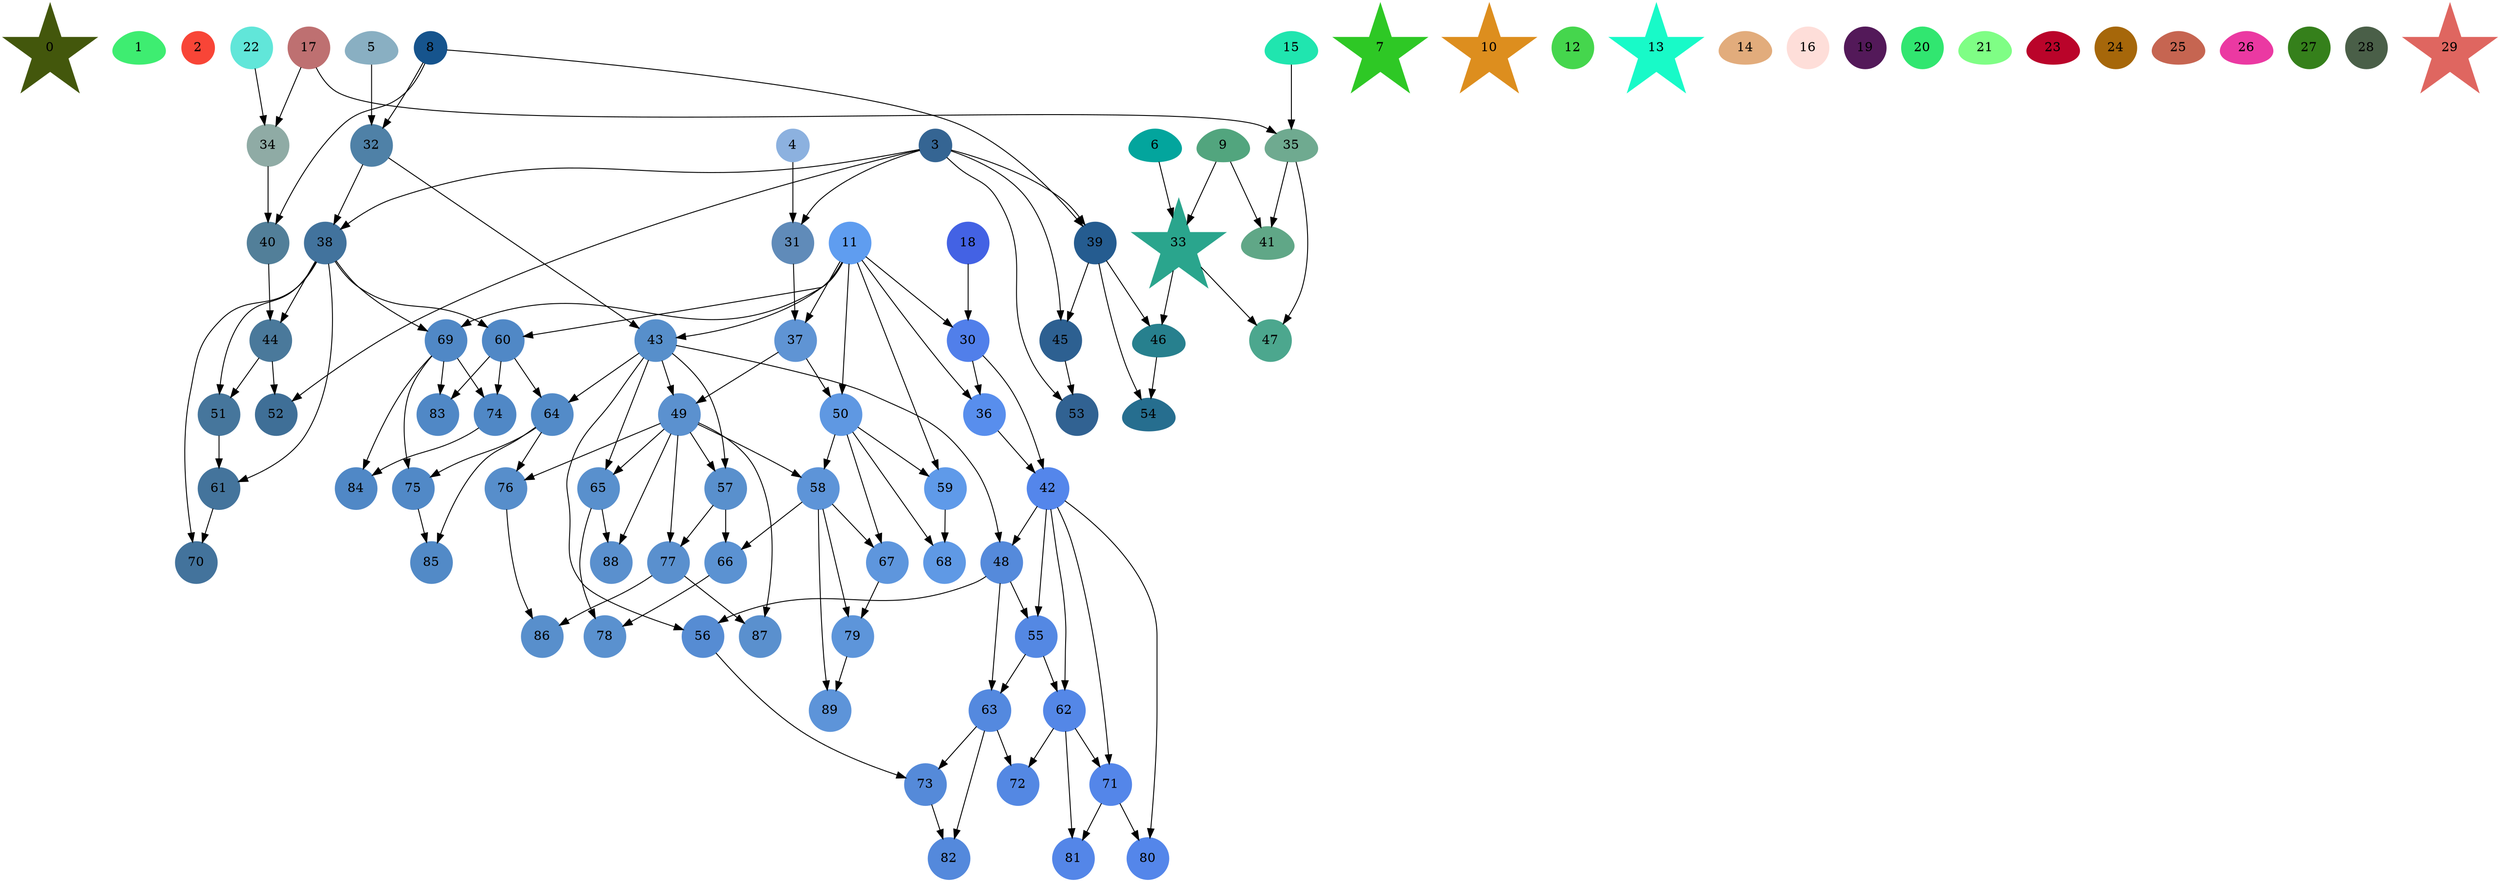 digraph {
	0 [shape=star,color="#43570c",style=filled,label=0];
	0;
	1 [shape=egg,color="#3eed71",style=filled,label=1];
	1;
	2 [shape=circle,color="#f84537",style=filled,label=2];
	2;
	3 [shape=circle,color="#356593",style=filled,label=3];
	3;
	4 [shape=circle,color="#8cb1df",style=filled,label=4];
	4;
	5 [shape=egg,color="#89afc2",style=filled,label=5];
	5;
	6 [shape=egg,color="#03a59d",style=filled,label=6];
	6;
	7 [shape=star,color="#2ec825",style=filled,label=7];
	7;
	8 [shape=circle,color="#16548d",style=filled,label=8];
	8;
	9 [shape=egg,color="#52a57e",style=filled,label=9];
	9;
	10 [shape=star,color="#dd8e1e",style=filled,label=10];
	10;
	11 [shape=circle,color="#5f9df0",style=filled,label=11];
	11;
	12 [shape=circle,color="#45d64d",style=filled,label=12];
	12;
	13 [shape=star,color="#18fac8",style=filled,label=13];
	13;
	14 [shape=egg,color="#e2ac7c",style=filled,label=14];
	14;
	15 [shape=egg,color="#20e5af",style=filled,label=15];
	15;
	16 [shape=circle,color="#feded9",style=filled,label=16];
	16;
	17 [shape=circle,color="#be7071",style=filled,label=17];
	17;
	18 [shape=circle,color="#4362e4",style=filled,label=18];
	18;
	19 [shape=circle,color="#531959",style=filled,label=19];
	19;
	20 [shape=circle,color="#31e670",style=filled,label=20];
	20;
	21 [shape=egg,color="#7ffe85",style=filled,label=21];
	21;
	22 [shape=circle,color="#61e6d9",style=filled,label=22];
	22;
	23 [shape=egg,color="#ba042a",style=filled,label=23];
	23;
	24 [shape=circle,color="#a6670a",style=filled,label=24];
	24;
	25 [shape=egg,color="#c66551",style=filled,label=25];
	25;
	26 [shape=egg,color="#eb39a2",style=filled,label=26];
	26;
	27 [shape=circle,color="#35801b",style=filled,label=27];
	27;
	28 [shape=circle,color="#4a5f48",style=filled,label=28];
	28;
	29 [shape=star,color="#df6660",style=filled,label=29];
	29;
	18->30;
	11->30;
	30 [shape=circle,color="#517fea",style=filled,label=30];
	3->31;
	4->31;
	31 [shape=circle,color="#608bb9",style=filled,label=31];
	8->32;
	5->32;
	32 [shape=circle,color="#4f81a7",style=filled,label=32];
	6->33;
	9->33;
	33 [shape=star,color="#2aa58d",style=filled,label=33];
	22->34;
	17->34;
	34 [shape=circle,color="#8faba5",style=filled,label=34];
	17->35;
	15->35;
	35 [shape=egg,color="#6faa90",style=filled,label=35];
	30->36;
	11->36;
	36 [shape=circle,color="#588eed",style=filled,label=36];
	11->37;
	31->37;
	37 [shape=circle,color="#5f94d4",style=filled,label=37];
	32->38;
	3->38;
	38 [shape=circle,color="#42739d",style=filled,label=38];
	3->39;
	8->39;
	39 [shape=circle,color="#255c90",style=filled,label=39];
	8->40;
	34->40;
	40 [shape=circle,color="#527f99",style=filled,label=40];
	35->41;
	9->41;
	41 [shape=egg,color="#60a787",style=filled,label=41];
	30->42;
	36->42;
	42 [shape=circle,color="#5486eb",style=filled,label=42];
	11->43;
	32->43;
	43 [shape=circle,color="#578fcb",style=filled,label=43];
	38->44;
	40->44;
	44 [shape=circle,color="#4a799b",style=filled,label=44];
	3->45;
	39->45;
	45 [shape=circle,color="#2d6091",style=filled,label=45];
	39->46;
	33->46;
	46 [shape=egg,color="#27808e",style=filled,label=46];
	35->47;
	33->47;
	47 [shape=circle,color="#4ca78e",style=filled,label=47];
	42->48;
	43->48;
	48 [shape=circle,color="#558adb",style=filled,label=48];
	43->49;
	37->49;
	49 [shape=circle,color="#5b91cf",style=filled,label=49];
	37->50;
	11->50;
	50 [shape=circle,color="#5f98e2",style=filled,label=50];
	38->51;
	44->51;
	51 [shape=circle,color="#46769c",style=filled,label=51];
	44->52;
	3->52;
	52 [shape=circle,color="#3f6f97",style=filled,label=52];
	3->53;
	45->53;
	53 [shape=circle,color="#316292",style=filled,label=53];
	39->54;
	46->54;
	54 [shape=egg,color="#266e8f",style=filled,label=54];
	42->55;
	48->55;
	55 [shape=circle,color="#5488e3",style=filled,label=55];
	48->56;
	43->56;
	56 [shape=circle,color="#568cd3",style=filled,label=56];
	43->57;
	49->57;
	57 [shape=circle,color="#5990cd",style=filled,label=57];
	49->58;
	50->58;
	58 [shape=circle,color="#5d94d8",style=filled,label=58];
	50->59;
	11->59;
	59 [shape=circle,color="#5f9ae9",style=filled,label=59];
	11->60;
	38->60;
	60 [shape=circle,color="#5088c6",style=filled,label=60];
	38->61;
	51->61;
	61 [shape=circle,color="#44749c",style=filled,label=61];
	42->62;
	55->62;
	62 [shape=circle,color="#5487e7",style=filled,label=62];
	55->63;
	48->63;
	63 [shape=circle,color="#5489df",style=filled,label=63];
	60->64;
	43->64;
	64 [shape=circle,color="#538bc8",style=filled,label=64];
	43->65;
	49->65;
	65 [shape=circle,color="#5990cd",style=filled,label=65];
	57->66;
	58->66;
	66 [shape=circle,color="#5b92d2",style=filled,label=66];
	58->67;
	50->67;
	67 [shape=circle,color="#5e96dd",style=filled,label=67];
	50->68;
	59->68;
	68 [shape=circle,color="#5f99e5",style=filled,label=68];
	11->69;
	38->69;
	69 [shape=circle,color="#5088c6",style=filled,label=69];
	38->70;
	61->70;
	70 [shape=circle,color="#43739c",style=filled,label=70];
	42->71;
	62->71;
	71 [shape=circle,color="#5486e9",style=filled,label=71];
	62->72;
	63->72;
	72 [shape=circle,color="#5488e3",style=filled,label=72];
	63->73;
	56->73;
	73 [shape=circle,color="#558ad9",style=filled,label=73];
	60->74;
	69->74;
	74 [shape=circle,color="#5088c6",style=filled,label=74];
	69->75;
	64->75;
	75 [shape=circle,color="#5189c7",style=filled,label=75];
	64->76;
	49->76;
	76 [shape=circle,color="#578ecb",style=filled,label=76];
	49->77;
	57->77;
	77 [shape=circle,color="#5a90ce",style=filled,label=77];
	65->78;
	66->78;
	78 [shape=circle,color="#5a91cf",style=filled,label=78];
	58->79;
	67->79;
	79 [shape=circle,color="#5d95da",style=filled,label=79];
	42->80;
	71->80;
	80 [shape=circle,color="#5486ea",style=filled,label=80];
	71->81;
	62->81;
	81 [shape=circle,color="#5486e8",style=filled,label=81];
	63->82;
	73->82;
	82 [shape=circle,color="#5489dc",style=filled,label=82];
	60->83;
	69->83;
	83 [shape=circle,color="#5088c6",style=filled,label=83];
	69->84;
	74->84;
	84 [shape=circle,color="#5088c6",style=filled,label=84];
	75->85;
	64->85;
	85 [shape=circle,color="#528ac7",style=filled,label=85];
	76->86;
	77->86;
	86 [shape=circle,color="#588fcc",style=filled,label=86];
	77->87;
	49->87;
	87 [shape=circle,color="#5a90ce",style=filled,label=87];
	49->88;
	65->88;
	88 [shape=circle,color="#5a90ce",style=filled,label=88];
	58->89;
	79->89;
	89 [shape=circle,color="#5d94d9",style=filled,label=89];
}
